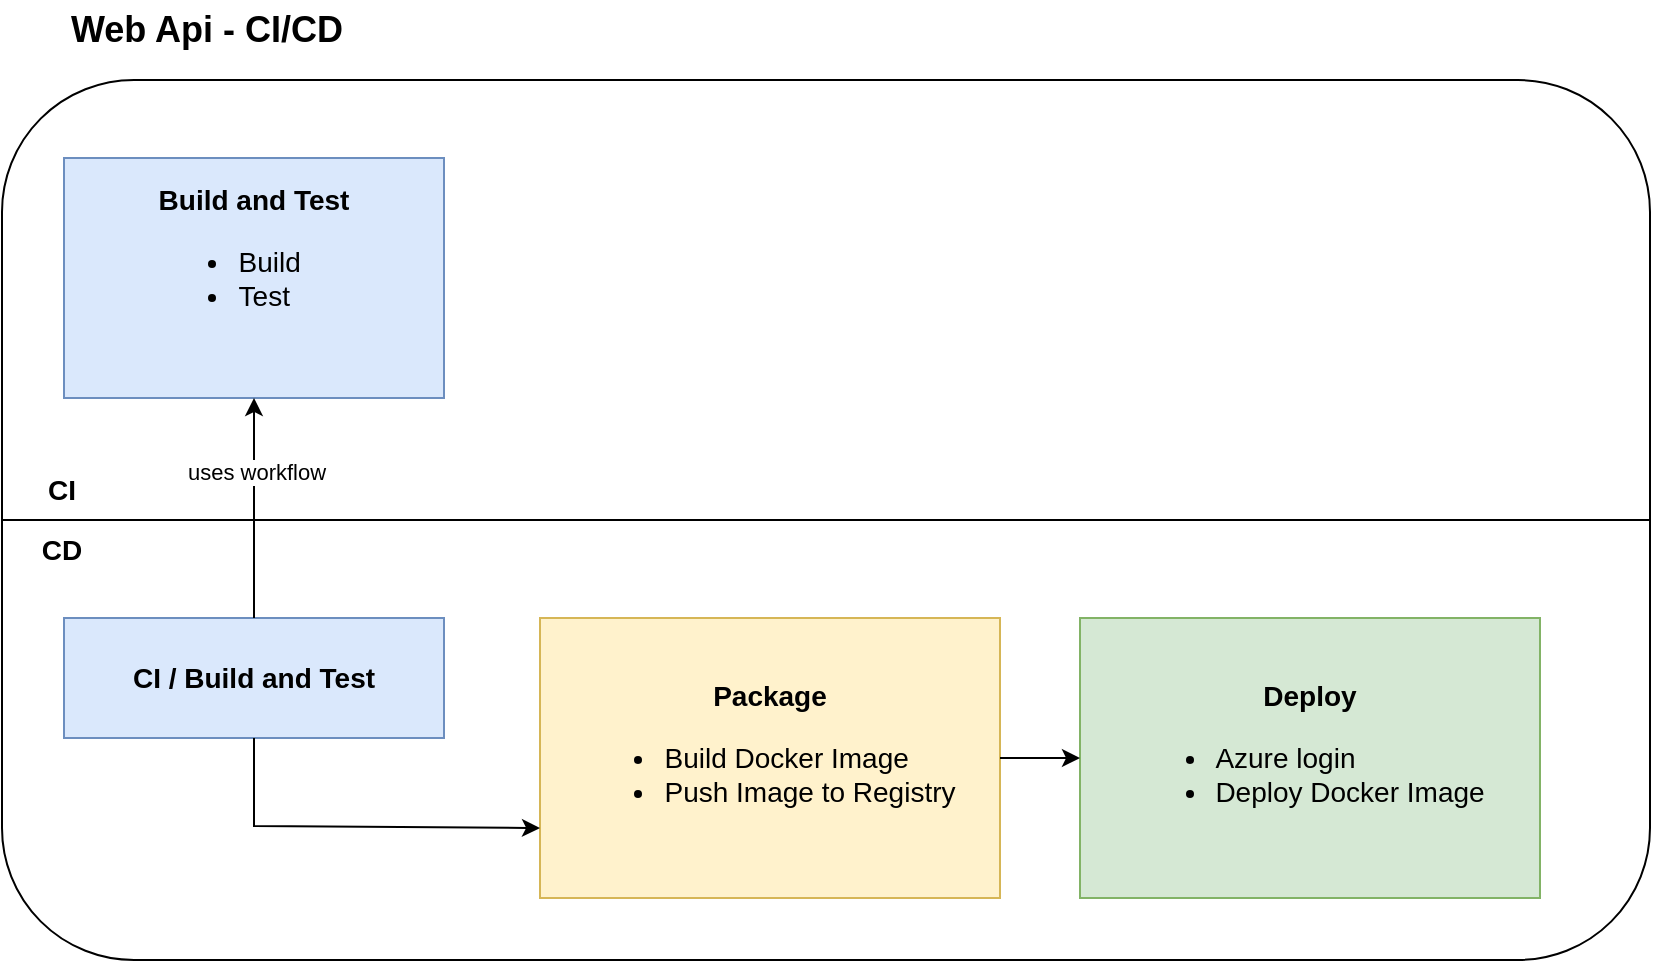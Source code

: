 <mxfile version="22.1.3" type="device">
  <diagram name="Page-1" id="Wie0-M_OVjGahc_1By-U">
    <mxGraphModel dx="1195" dy="625" grid="1" gridSize="10" guides="1" tooltips="1" connect="1" arrows="1" fold="1" page="1" pageScale="1" pageWidth="850" pageHeight="1100" math="0" shadow="0">
      <root>
        <mxCell id="0" />
        <mxCell id="1" parent="0" />
        <mxCell id="XRavb7x-YclvjkSsP-jG-1" value="" style="rounded=1;whiteSpace=wrap;html=1;" parent="1" vertex="1">
          <mxGeometry x="16" y="47" width="824" height="440" as="geometry" />
        </mxCell>
        <mxCell id="XRavb7x-YclvjkSsP-jG-2" value="Web Api - CI/CD" style="text;html=1;align=center;verticalAlign=middle;whiteSpace=wrap;rounded=0;fontSize=18;fontStyle=1" parent="1" vertex="1">
          <mxGeometry x="16" y="7" width="205" height="30" as="geometry" />
        </mxCell>
        <mxCell id="XRavb7x-YclvjkSsP-jG-4" value="" style="endArrow=none;html=1;rounded=0;exitX=0;exitY=0.5;exitDx=0;exitDy=0;entryX=1;entryY=0.5;entryDx=0;entryDy=0;" parent="1" source="XRavb7x-YclvjkSsP-jG-1" target="XRavb7x-YclvjkSsP-jG-1" edge="1">
          <mxGeometry width="50" height="50" relative="1" as="geometry">
            <mxPoint x="321" y="377" as="sourcePoint" />
            <mxPoint x="371" y="327" as="targetPoint" />
          </mxGeometry>
        </mxCell>
        <mxCell id="XRavb7x-YclvjkSsP-jG-5" value="&lt;font style=&quot;font-size: 14px;&quot;&gt;&lt;b&gt;Build and Test&lt;/b&gt;&lt;br&gt;&lt;ul&gt;&lt;li style=&quot;text-align: left;&quot;&gt;&lt;font style=&quot;font-size: 14px;&quot;&gt;Build&lt;/font&gt;&lt;/li&gt;&lt;li style=&quot;text-align: left;&quot;&gt;&lt;font style=&quot;font-size: 14px;&quot;&gt;Test&lt;/font&gt;&lt;/li&gt;&lt;/ul&gt;&lt;br&gt;&lt;/font&gt;" style="rounded=0;whiteSpace=wrap;html=1;fillColor=#dae8fc;strokeColor=#6c8ebf;" parent="1" vertex="1">
          <mxGeometry x="47" y="86" width="190" height="120" as="geometry" />
        </mxCell>
        <mxCell id="XRavb7x-YclvjkSsP-jG-6" value="CI" style="text;html=1;strokeColor=none;fillColor=none;align=center;verticalAlign=middle;whiteSpace=wrap;rounded=0;fontStyle=1;fontSize=14;" parent="1" vertex="1">
          <mxGeometry x="16" y="237" width="60" height="30" as="geometry" />
        </mxCell>
        <mxCell id="XRavb7x-YclvjkSsP-jG-7" value="CD" style="text;html=1;strokeColor=none;fillColor=none;align=center;verticalAlign=middle;whiteSpace=wrap;rounded=0;fontSize=14;fontStyle=1" parent="1" vertex="1">
          <mxGeometry x="16" y="267" width="60" height="30" as="geometry" />
        </mxCell>
        <mxCell id="XRavb7x-YclvjkSsP-jG-8" value="&lt;b&gt;&lt;font style=&quot;font-size: 14px;&quot;&gt;CI / Build and Test&lt;/font&gt;&lt;/b&gt;" style="rounded=0;whiteSpace=wrap;html=1;fillColor=#dae8fc;strokeColor=#6c8ebf;" parent="1" vertex="1">
          <mxGeometry x="47" y="316" width="190" height="60" as="geometry" />
        </mxCell>
        <mxCell id="XRavb7x-YclvjkSsP-jG-9" value="" style="endArrow=classic;html=1;rounded=0;entryX=0.5;entryY=1;entryDx=0;entryDy=0;exitX=0.5;exitY=0;exitDx=0;exitDy=0;" parent="1" source="XRavb7x-YclvjkSsP-jG-8" target="XRavb7x-YclvjkSsP-jG-5" edge="1">
          <mxGeometry width="50" height="50" relative="1" as="geometry">
            <mxPoint x="287" y="376" as="sourcePoint" />
            <mxPoint x="337" y="326" as="targetPoint" />
          </mxGeometry>
        </mxCell>
        <mxCell id="XRavb7x-YclvjkSsP-jG-13" value="uses workflow" style="edgeLabel;html=1;align=center;verticalAlign=middle;resizable=0;points=[];" parent="XRavb7x-YclvjkSsP-jG-9" vertex="1" connectable="0">
          <mxGeometry x="0.323" y="-1" relative="1" as="geometry">
            <mxPoint as="offset" />
          </mxGeometry>
        </mxCell>
        <mxCell id="XRavb7x-YclvjkSsP-jG-10" value="&lt;font style=&quot;font-size: 14px;&quot;&gt;&lt;b&gt;Package&lt;/b&gt;&lt;br&gt;&lt;ul style=&quot;&quot;&gt;&lt;li style=&quot;text-align: left;&quot;&gt;Build Docker Image&lt;/li&gt;&lt;li style=&quot;text-align: left;&quot;&gt;Push Image to Registry&lt;/li&gt;&lt;/ul&gt;&lt;/font&gt;" style="rounded=0;whiteSpace=wrap;html=1;fillColor=#fff2cc;strokeColor=#d6b656;align=center;" parent="1" vertex="1">
          <mxGeometry x="285" y="316" width="230" height="140" as="geometry" />
        </mxCell>
        <mxCell id="XRavb7x-YclvjkSsP-jG-11" value="&lt;font style=&quot;font-size: 14px;&quot;&gt;&lt;b&gt;Deploy&lt;/b&gt;&lt;br&gt;&lt;ul style=&quot;&quot;&gt;&lt;li style=&quot;text-align: left;&quot;&gt;&lt;span style=&quot;background-color: initial;&quot;&gt;Azure login&lt;/span&gt;&lt;br&gt;&lt;/li&gt;&lt;li style=&quot;text-align: left;&quot;&gt;&lt;font style=&quot;font-size: 14px;&quot;&gt;Deploy Docker Image&lt;/font&gt;&lt;/li&gt;&lt;/ul&gt;&lt;/font&gt;" style="rounded=0;whiteSpace=wrap;html=1;fillColor=#d5e8d4;strokeColor=#82b366;" parent="1" vertex="1">
          <mxGeometry x="555" y="316" width="230" height="140" as="geometry" />
        </mxCell>
        <mxCell id="XRavb7x-YclvjkSsP-jG-16" value="" style="endArrow=classic;html=1;rounded=0;exitX=0.5;exitY=1;exitDx=0;exitDy=0;entryX=0;entryY=0.75;entryDx=0;entryDy=0;" parent="1" source="XRavb7x-YclvjkSsP-jG-8" target="XRavb7x-YclvjkSsP-jG-10" edge="1">
          <mxGeometry width="50" height="50" relative="1" as="geometry">
            <mxPoint x="400" y="380" as="sourcePoint" />
            <mxPoint x="450" y="330" as="targetPoint" />
            <Array as="points">
              <mxPoint x="142" y="420" />
            </Array>
          </mxGeometry>
        </mxCell>
        <mxCell id="XRavb7x-YclvjkSsP-jG-17" value="" style="endArrow=classic;html=1;rounded=0;exitX=1;exitY=0.5;exitDx=0;exitDy=0;entryX=0;entryY=0.5;entryDx=0;entryDy=0;" parent="1" source="XRavb7x-YclvjkSsP-jG-10" target="XRavb7x-YclvjkSsP-jG-11" edge="1">
          <mxGeometry width="50" height="50" relative="1" as="geometry">
            <mxPoint x="400" y="380" as="sourcePoint" />
            <mxPoint x="450" y="330" as="targetPoint" />
          </mxGeometry>
        </mxCell>
      </root>
    </mxGraphModel>
  </diagram>
</mxfile>

